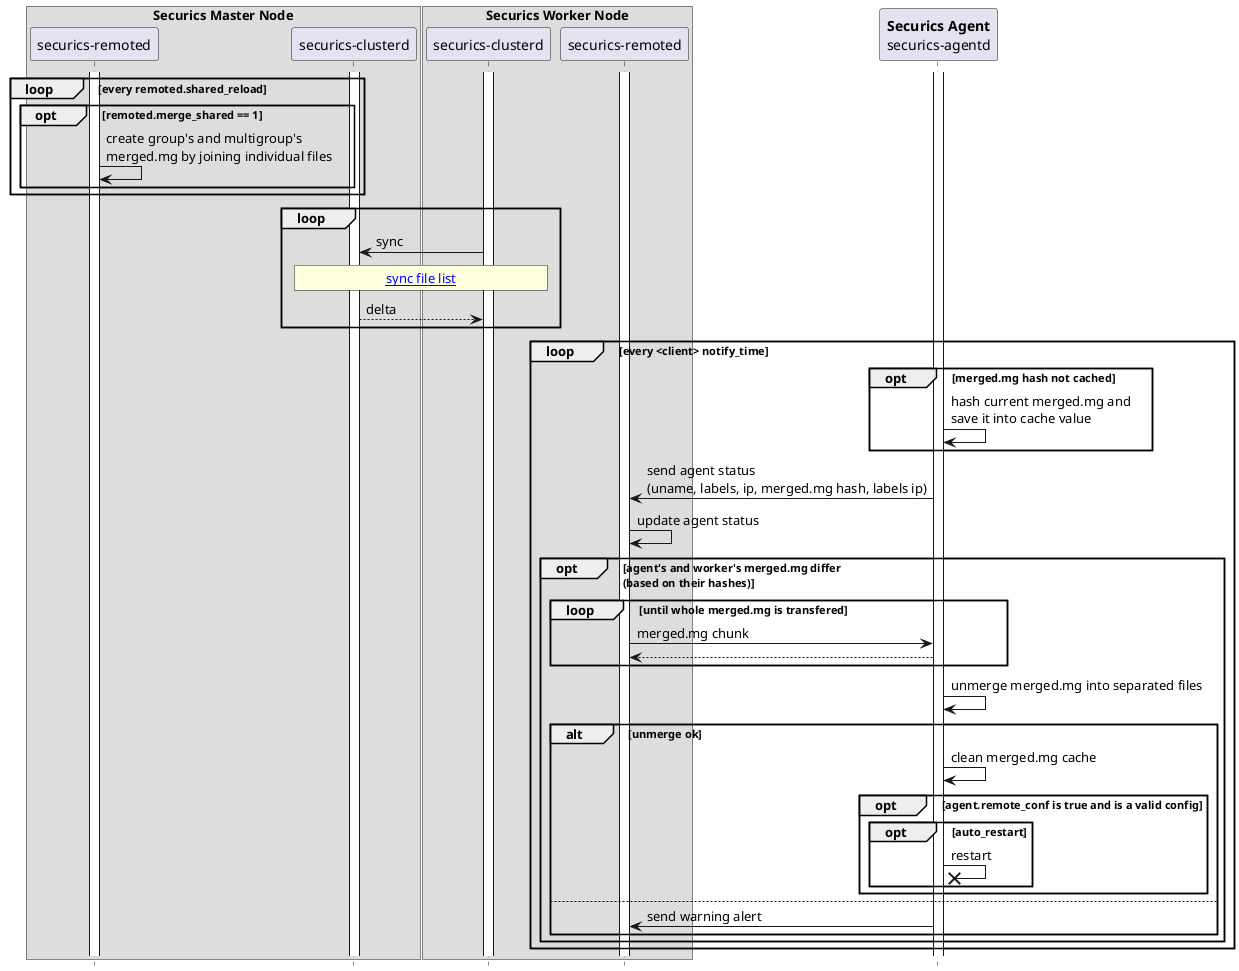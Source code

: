 ' Copyright (C) 2023-2024, RV Bionics Group SpA.
' Created by Securics, Inc. <info@rvbionics.com>.
' This program is free software; you can redistribute it and/or modify it under the terms of GPLv2

@startuml centralized_configuration

hide footbox

box "**Securics Master Node**"
participant "securics-remoted" as masterremote
participant "securics-clusterd" as mclusterd
end box
box "**Securics Worker Node**"
participant "securics-clusterd" as wclusterd
participant "securics-remoted" as workerremote
end box
participant "**Securics Agent**\nsecurics-agentd" as agent

masterremote++
mclusterd++
workerremote++
wclusterd++
agent++

loop every remoted.shared_reload
    opt remoted.merge_shared == 1
        masterremote -> masterremote: create group's and multigroup's\nmerged.mg by joining individual files
    end
end

loop
    wclusterd -> mclusterd: sync
    rnote over wclusterd, mclusterd: [[https://github.com/wazuh/wazuh/blob/master/framework/securics/core/cluster/cluster.json sync file list]]
    mclusterd --> wclusterd: delta
end

loop every <client> notify_time
    opt merged.mg hash not cached
        agent -> agent: hash current merged.mg and\nsave it into cache value
    end 
    workerremote <- agent: send agent status\n(uname, labels, ip, merged.mg hash, labels ip)
    workerremote -> workerremote: update agent status
    opt agent's and worker's merged.mg differ\n(based on their hashes)
        loop until whole merged.mg is transfered
            workerremote -> agent: merged.mg chunk
            workerremote <-- agent:
        end
        agent -> agent: unmerge merged.mg into separated files
        alt unmerge ok
            agent -> agent: clean merged.mg cache
            opt agent.remote_conf is true and is a valid config
                opt auto_restart
                    agent ->x agent: restart
                end
            end
        else
            agent -> workerremote: send warning alert
        end
    end
end
